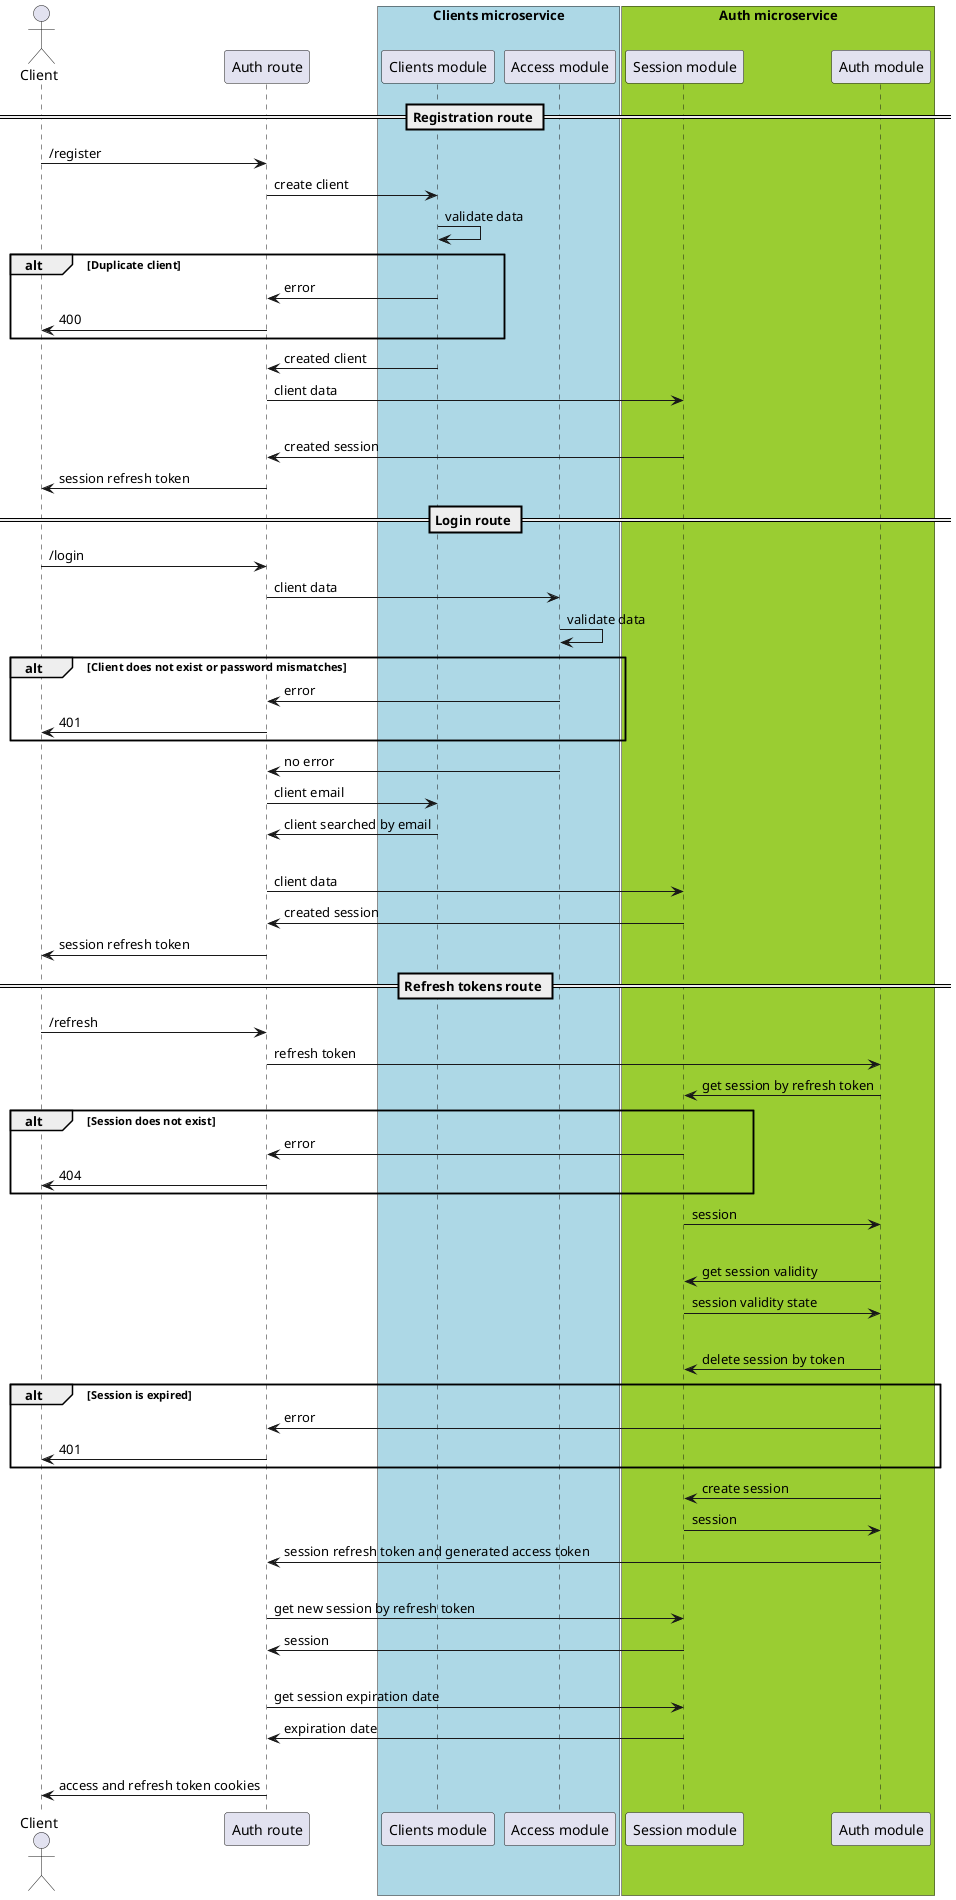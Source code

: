@startuml auth_route

actor Client as cl

participant "Auth route" as aur

box "Clients microservice" #LightBLue
  participant "Clients module" as clm
  participant "Access module" as acm
end box

box "Auth microservice" #YellowGreen
  participant "Session module" as ssm
  participant "Auth module" as aum
end box

== Registration route ==

cl -> aur : /register
aur -> clm : create client
clm -> clm : validate data

alt Duplicate client
  clm -> aur : error
  aur -> cl : 400
end

clm -> aur : created client
aur -> ssm : client data
|||
ssm -> aur : created session
aur -> cl : session refresh token

== Login route ==

cl -> aur : /login
aur -> acm : client data
acm -> acm : validate data

alt  Client does not exist or password mismatches
  acm -> aur : error
  aur -> cl : 401
end

acm -> aur : no error
aur -> clm : client email
clm -> aur : client searched by email
|||
aur -> ssm : client data
ssm -> aur : created session
aur -> cl : session refresh token

== Refresh tokens route ==

cl -> aur : /refresh
aur -> aum : refresh token
aum -> ssm : get session by refresh token

alt Session does not exist
  ssm -> aur : error
  aur -> cl : 404
end

ssm -> aum : session
|||
aum -> ssm : get session validity
ssm -> aum : session validity state
|||
aum -> ssm : delete session by token

alt Session is expired
  aum -> aur : error
  aur -> cl : 401
end

aum -> ssm : create session
ssm -> aum : session
aum -> aur : session refresh token and generated access token
|||
aur -> ssm : get new session by refresh token
ssm -> aur : session
|||
aur -> ssm : get session expiration date
ssm -> aur : expiration date
|||
aur -> cl : access and refresh token cookies

@enduml